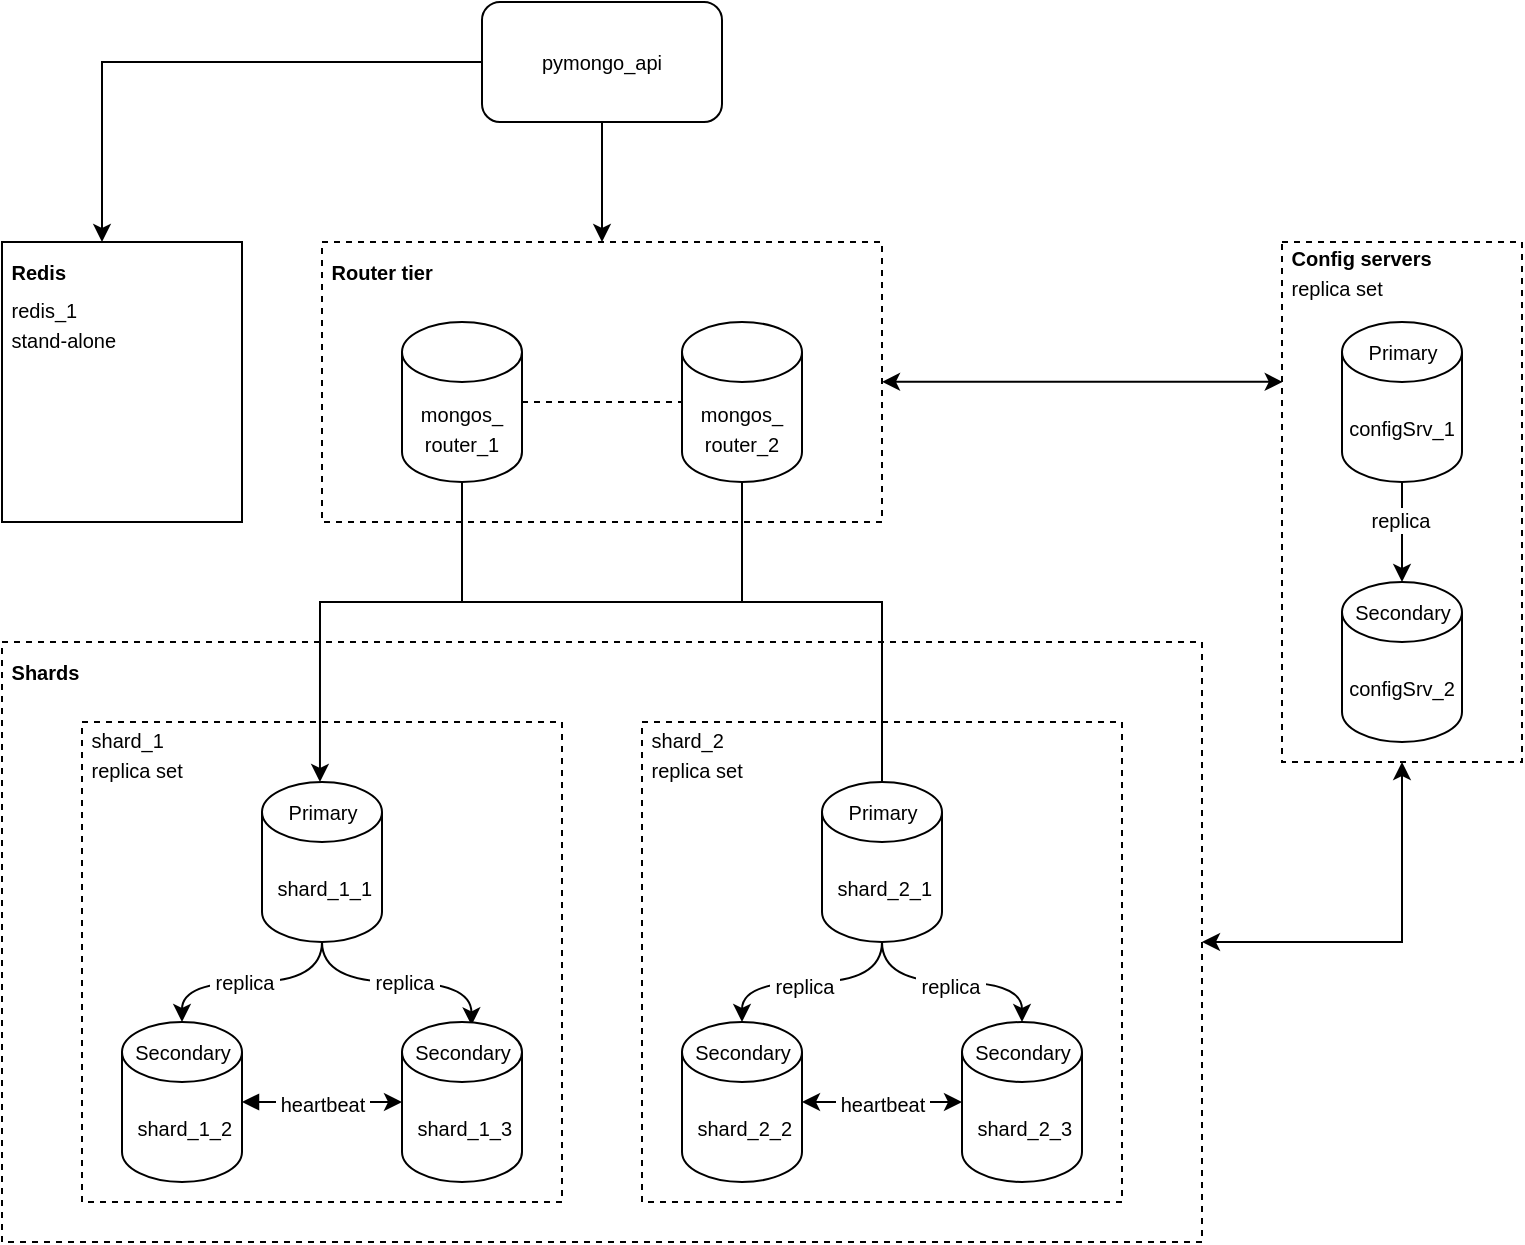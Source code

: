 <mxfile version="24.7.17">
  <diagram name="Page-1" id="-H_mtQnk-PTXWXPvYvuk">
    <mxGraphModel dx="1687" dy="984" grid="0" gridSize="10" guides="1" tooltips="1" connect="1" arrows="1" fold="1" page="1" pageScale="1" pageWidth="1169" pageHeight="827" math="0" shadow="0">
      <root>
        <mxCell id="0" />
        <mxCell id="1" parent="0" />
        <mxCell id="cGjk7bym4qa5nAbKxPeu-12" value="" style="rounded=0;whiteSpace=wrap;html=1;dashed=1;" parent="1" vertex="1">
          <mxGeometry x="160" y="440" width="600" height="300" as="geometry" />
        </mxCell>
        <mxCell id="cGjk7bym4qa5nAbKxPeu-18" value="" style="rounded=0;whiteSpace=wrap;html=1;dashed=1;" parent="1" vertex="1">
          <mxGeometry x="480" y="480" width="240" height="240" as="geometry" />
        </mxCell>
        <mxCell id="cGjk7bym4qa5nAbKxPeu-41" style="edgeStyle=orthogonalEdgeStyle;rounded=0;orthogonalLoop=1;jettySize=auto;html=1;entryX=0.5;entryY=1;entryDx=0;entryDy=0;fontFamily=Helvetica;fontSize=12;fontColor=default;startArrow=classic;startFill=1;" parent="1" source="cGjk7bym4qa5nAbKxPeu-12" target="cGjk7bym4qa5nAbKxPeu-26" edge="1">
          <mxGeometry relative="1" as="geometry" />
        </mxCell>
        <mxCell id="-iRQ0CDnc1YHugUF-nLz-5" style="edgeStyle=orthogonalEdgeStyle;rounded=0;orthogonalLoop=1;jettySize=auto;html=1;exitX=0;exitY=0.5;exitDx=0;exitDy=0;" edge="1" parent="1" source="cGjk7bym4qa5nAbKxPeu-11">
          <mxGeometry relative="1" as="geometry">
            <mxPoint x="210" y="240" as="targetPoint" />
            <Array as="points">
              <mxPoint x="210" y="150" />
            </Array>
          </mxGeometry>
        </mxCell>
        <mxCell id="cGjk7bym4qa5nAbKxPeu-4" value="" style="rounded=0;whiteSpace=wrap;html=1;dashed=1;" parent="1" vertex="1">
          <mxGeometry x="320" y="240" width="280" height="140" as="geometry" />
        </mxCell>
        <mxCell id="cGjk7bym4qa5nAbKxPeu-36" style="edgeStyle=orthogonalEdgeStyle;rounded=0;orthogonalLoop=1;jettySize=auto;html=1;fontFamily=Helvetica;fontSize=12;fontColor=default;startArrow=none;startFill=0;endArrow=none;endFill=0;" parent="1" source="cGjk7bym4qa5nAbKxPeu-1" edge="1">
          <mxGeometry relative="1" as="geometry">
            <mxPoint x="530" y="420" as="targetPoint" />
          </mxGeometry>
        </mxCell>
        <mxCell id="cGjk7bym4qa5nAbKxPeu-1" value="&lt;span style=&quot;font-size: 10px; text-wrap: nowrap;&quot;&gt;mongos_&lt;br&gt;router_2&lt;/span&gt;" style="shape=cylinder3;whiteSpace=wrap;html=1;boundedLbl=1;backgroundOutline=1;size=15;" parent="1" vertex="1">
          <mxGeometry x="500" y="280" width="60" height="80" as="geometry" />
        </mxCell>
        <mxCell id="cGjk7bym4qa5nAbKxPeu-34" style="edgeStyle=orthogonalEdgeStyle;rounded=0;orthogonalLoop=1;jettySize=auto;html=1;fontFamily=Helvetica;fontSize=12;fontColor=default;" parent="1" source="cGjk7bym4qa5nAbKxPeu-2" edge="1">
          <mxGeometry relative="1" as="geometry">
            <Array as="points">
              <mxPoint x="390" y="420" />
              <mxPoint x="600" y="420" />
              <mxPoint x="600" y="511" />
            </Array>
            <mxPoint x="600" y="510" as="targetPoint" />
          </mxGeometry>
        </mxCell>
        <mxCell id="cGjk7bym4qa5nAbKxPeu-2" value="&lt;font style=&quot;font-size: 10px;&quot;&gt;&lt;span style=&quot;text-wrap: nowrap;&quot;&gt;mongos_&lt;br&gt;router_&lt;/span&gt;&lt;span style=&quot;text-wrap: nowrap; background-color: initial;&quot;&gt;1&lt;/span&gt;&lt;/font&gt;" style="shape=cylinder3;whiteSpace=wrap;html=1;boundedLbl=1;backgroundOutline=1;size=15;" parent="1" vertex="1">
          <mxGeometry x="360" y="280" width="60" height="80" as="geometry" />
        </mxCell>
        <mxCell id="cGjk7bym4qa5nAbKxPeu-6" value="&lt;b&gt;&lt;font style=&quot;font-size: 10px;&quot;&gt;&amp;nbsp;Router tier&lt;/font&gt;&lt;/b&gt;" style="text;html=1;align=left;verticalAlign=middle;resizable=0;points=[];autosize=1;strokeColor=none;fillColor=none;" parent="1" vertex="1">
          <mxGeometry x="320" y="240" width="80" height="30" as="geometry" />
        </mxCell>
        <mxCell id="cGjk7bym4qa5nAbKxPeu-32" style="edgeStyle=orthogonalEdgeStyle;rounded=0;orthogonalLoop=1;jettySize=auto;html=1;entryX=0.5;entryY=0;entryDx=0;entryDy=0;fontFamily=Helvetica;fontSize=12;fontColor=default;" parent="1" source="cGjk7bym4qa5nAbKxPeu-11" target="cGjk7bym4qa5nAbKxPeu-4" edge="1">
          <mxGeometry relative="1" as="geometry" />
        </mxCell>
        <mxCell id="cGjk7bym4qa5nAbKxPeu-11" value="&lt;font style=&quot;font-size: 10px;&quot;&gt;pymongo_api&lt;/font&gt;" style="rounded=1;whiteSpace=wrap;html=1;" parent="1" vertex="1">
          <mxGeometry x="400" y="120" width="120" height="60" as="geometry" />
        </mxCell>
        <mxCell id="cGjk7bym4qa5nAbKxPeu-15" value="&lt;b&gt;&lt;font style=&quot;font-size: 10px;&quot;&gt;&amp;nbsp;Shards&lt;/font&gt;&lt;/b&gt;" style="text;html=1;align=left;verticalAlign=middle;resizable=0;points=[];autosize=1;strokeColor=none;fillColor=none;" parent="1" vertex="1">
          <mxGeometry x="160" y="442" width="55" height="26" as="geometry" />
        </mxCell>
        <mxCell id="cGjk7bym4qa5nAbKxPeu-17" value="" style="rounded=0;whiteSpace=wrap;html=1;dashed=1;" parent="1" vertex="1">
          <mxGeometry x="200" y="480" width="240" height="240" as="geometry" />
        </mxCell>
        <mxCell id="eWWVPXVCPQMt0IXXM3mS-13" style="edgeStyle=orthogonalEdgeStyle;rounded=0;orthogonalLoop=1;jettySize=auto;html=1;curved=1;exitX=0.5;exitY=1;exitDx=0;exitDy=0;exitPerimeter=0;" parent="1" source="cGjk7bym4qa5nAbKxPeu-14" target="eWWVPXVCPQMt0IXXM3mS-8" edge="1">
          <mxGeometry relative="1" as="geometry" />
        </mxCell>
        <mxCell id="eWWVPXVCPQMt0IXXM3mS-16" value="&lt;span style=&quot;font-size: 10px;&quot;&gt;&amp;nbsp;replica&amp;nbsp;&lt;/span&gt;" style="edgeLabel;html=1;align=center;verticalAlign=middle;resizable=0;points=[];" parent="eWWVPXVCPQMt0IXXM3mS-13" vertex="1" connectable="0">
          <mxGeometry x="0.083" relative="1" as="geometry">
            <mxPoint as="offset" />
          </mxGeometry>
        </mxCell>
        <mxCell id="eWWVPXVCPQMt0IXXM3mS-14" style="edgeStyle=orthogonalEdgeStyle;rounded=0;orthogonalLoop=1;jettySize=auto;html=1;curved=1;entryX=0.579;entryY=0.021;entryDx=0;entryDy=0;entryPerimeter=0;exitX=0.5;exitY=1;exitDx=0;exitDy=0;exitPerimeter=0;" parent="1" source="cGjk7bym4qa5nAbKxPeu-14" target="eWWVPXVCPQMt0IXXM3mS-3" edge="1">
          <mxGeometry relative="1" as="geometry" />
        </mxCell>
        <mxCell id="eWWVPXVCPQMt0IXXM3mS-17" value="&lt;span style=&quot;font-size: 10px;&quot;&gt;&amp;nbsp;replica&amp;nbsp;&lt;/span&gt;" style="edgeLabel;html=1;align=center;verticalAlign=middle;resizable=0;points=[];" parent="eWWVPXVCPQMt0IXXM3mS-14" vertex="1" connectable="0">
          <mxGeometry x="0.037" y="1" relative="1" as="geometry">
            <mxPoint y="1" as="offset" />
          </mxGeometry>
        </mxCell>
        <mxCell id="cGjk7bym4qa5nAbKxPeu-14" value="&lt;font style=&quot;text-align: left; text-wrap: nowrap; font-size: 10px;&quot;&gt;&amp;nbsp;shard_1_1&lt;/font&gt;" style="shape=cylinder3;whiteSpace=wrap;html=1;boundedLbl=1;backgroundOutline=1;size=15;" parent="1" vertex="1">
          <mxGeometry x="290" y="510" width="60" height="80" as="geometry" />
        </mxCell>
        <mxCell id="eWWVPXVCPQMt0IXXM3mS-18" value="" style="edgeStyle=orthogonalEdgeStyle;rounded=0;orthogonalLoop=1;jettySize=auto;html=1;curved=1;exitX=0.5;exitY=1;exitDx=0;exitDy=0;exitPerimeter=0;" parent="1" source="cGjk7bym4qa5nAbKxPeu-19" target="eWWVPXVCPQMt0IXXM3mS-11" edge="1">
          <mxGeometry relative="1" as="geometry" />
        </mxCell>
        <mxCell id="eWWVPXVCPQMt0IXXM3mS-24" value="&lt;span style=&quot;font-size: 10px;&quot;&gt;&amp;nbsp;replica&amp;nbsp;&lt;/span&gt;" style="edgeLabel;html=1;align=center;verticalAlign=middle;resizable=0;points=[];" parent="eWWVPXVCPQMt0IXXM3mS-18" vertex="1" connectable="0">
          <mxGeometry x="-0.026" y="-2" relative="1" as="geometry">
            <mxPoint as="offset" />
          </mxGeometry>
        </mxCell>
        <mxCell id="cGjk7bym4qa5nAbKxPeu-19" value="&lt;span style=&quot;font-size: 10px; text-align: left; text-wrap: nowrap;&quot;&gt;&amp;nbsp;shard_2_1&lt;/span&gt;" style="shape=cylinder3;whiteSpace=wrap;html=1;boundedLbl=1;backgroundOutline=1;size=15;" parent="1" vertex="1">
          <mxGeometry x="570" y="510" width="60" height="80" as="geometry" />
        </mxCell>
        <mxCell id="cGjk7bym4qa5nAbKxPeu-24" value="&lt;font style=&quot;font-size: 10px;&quot;&gt;&amp;nbsp;shard_1&lt;/font&gt;&lt;div&gt;&lt;font style=&quot;font-size: 10px;&quot;&gt;&amp;nbsp;replica set&lt;/font&gt;&lt;/div&gt;" style="text;html=1;align=left;verticalAlign=middle;resizable=0;points=[];autosize=1;strokeColor=none;fillColor=none;" parent="1" vertex="1">
          <mxGeometry x="200" y="475" width="66" height="41" as="geometry" />
        </mxCell>
        <mxCell id="cGjk7bym4qa5nAbKxPeu-25" value="&lt;font style=&quot;font-size: 10px;&quot;&gt;&amp;nbsp;shard_2&lt;/font&gt;&lt;div&gt;&lt;font style=&quot;font-size: 10px;&quot;&gt;&amp;nbsp;replica set&lt;br&gt;&lt;/font&gt;&lt;/div&gt;" style="text;html=1;align=left;verticalAlign=middle;resizable=0;points=[];autosize=1;strokeColor=none;fillColor=none;" parent="1" vertex="1">
          <mxGeometry x="480" y="475" width="66" height="41" as="geometry" />
        </mxCell>
        <mxCell id="cGjk7bym4qa5nAbKxPeu-33" style="edgeStyle=orthogonalEdgeStyle;rounded=0;orthogonalLoop=1;jettySize=auto;html=1;entryX=0.483;entryY=0;entryDx=0;entryDy=0;fontFamily=Helvetica;fontSize=12;fontColor=default;entryPerimeter=0;" parent="1" source="cGjk7bym4qa5nAbKxPeu-2" target="eWWVPXVCPQMt0IXXM3mS-6" edge="1">
          <mxGeometry relative="1" as="geometry">
            <Array as="points">
              <mxPoint x="390" y="420" />
              <mxPoint x="319" y="420" />
            </Array>
          </mxGeometry>
        </mxCell>
        <mxCell id="cGjk7bym4qa5nAbKxPeu-38" style="edgeStyle=orthogonalEdgeStyle;rounded=0;orthogonalLoop=1;jettySize=auto;html=1;entryX=0;entryY=0.5;entryDx=0;entryDy=0;entryPerimeter=0;fontFamily=Helvetica;fontSize=12;fontColor=default;endArrow=none;endFill=0;dashed=1;" parent="1" source="cGjk7bym4qa5nAbKxPeu-2" target="cGjk7bym4qa5nAbKxPeu-1" edge="1">
          <mxGeometry relative="1" as="geometry" />
        </mxCell>
        <mxCell id="cGjk7bym4qa5nAbKxPeu-40" style="edgeStyle=orthogonalEdgeStyle;rounded=0;orthogonalLoop=1;jettySize=auto;html=1;fontFamily=Helvetica;fontSize=12;fontColor=default;startArrow=classic;startFill=1;entryX=0.003;entryY=0.269;entryDx=0;entryDy=0;entryPerimeter=0;" parent="1" source="cGjk7bym4qa5nAbKxPeu-4" target="cGjk7bym4qa5nAbKxPeu-26" edge="1">
          <mxGeometry relative="1" as="geometry">
            <mxPoint x="742" y="310" as="targetPoint" />
            <Array as="points">
              <mxPoint x="760" y="310" />
            </Array>
          </mxGeometry>
        </mxCell>
        <mxCell id="eWWVPXVCPQMt0IXXM3mS-2" value="&lt;span style=&quot;font-size: 10px; text-align: left; text-wrap: nowrap;&quot;&gt;&amp;nbsp;shard_1_2&lt;/span&gt;" style="shape=cylinder3;whiteSpace=wrap;html=1;boundedLbl=1;backgroundOutline=1;size=15;" parent="1" vertex="1">
          <mxGeometry x="220" y="630" width="60" height="80" as="geometry" />
        </mxCell>
        <mxCell id="eWWVPXVCPQMt0IXXM3mS-3" value="&lt;span style=&quot;font-size: 10px; text-align: left; text-wrap: nowrap;&quot;&gt;&amp;nbsp;shard_1_3&lt;/span&gt;" style="shape=cylinder3;whiteSpace=wrap;html=1;boundedLbl=1;backgroundOutline=1;size=15;" parent="1" vertex="1">
          <mxGeometry x="360" y="630" width="60" height="80" as="geometry" />
        </mxCell>
        <mxCell id="eWWVPXVCPQMt0IXXM3mS-4" value="&lt;span style=&quot;font-size: 10px; text-align: left; text-wrap: nowrap;&quot;&gt;&amp;nbsp;shard_2_2&lt;/span&gt;" style="shape=cylinder3;whiteSpace=wrap;html=1;boundedLbl=1;backgroundOutline=1;size=15;" parent="1" vertex="1">
          <mxGeometry x="500" y="630" width="60" height="80" as="geometry" />
        </mxCell>
        <mxCell id="eWWVPXVCPQMt0IXXM3mS-5" value="&lt;span style=&quot;font-size: 10px; text-align: left; text-wrap: nowrap;&quot;&gt;&amp;nbsp;shard_2_3&lt;/span&gt;" style="shape=cylinder3;whiteSpace=wrap;html=1;boundedLbl=1;backgroundOutline=1;size=15;" parent="1" vertex="1">
          <mxGeometry x="640" y="630" width="60" height="80" as="geometry" />
        </mxCell>
        <mxCell id="cGjk7bym4qa5nAbKxPeu-26" value="" style="rounded=0;whiteSpace=wrap;html=1;dashed=1;" parent="1" vertex="1">
          <mxGeometry x="800" y="240" width="120" height="260" as="geometry" />
        </mxCell>
        <mxCell id="cGjk7bym4qa5nAbKxPeu-27" value="&lt;font style=&quot;&quot;&gt;&lt;span style=&quot;font-size: 10px; text-wrap: nowrap;&quot;&gt;configSrv_&lt;/span&gt;&lt;span style=&quot;font-size: 10px; text-wrap: nowrap; background-color: initial;&quot;&gt;2&lt;/span&gt;&lt;/font&gt;" style="shape=cylinder3;whiteSpace=wrap;html=1;boundedLbl=1;backgroundOutline=1;size=15;" parent="1" vertex="1">
          <mxGeometry x="830" y="410" width="60" height="80" as="geometry" />
        </mxCell>
        <mxCell id="cGjk7bym4qa5nAbKxPeu-28" value="&lt;font style=&quot;&quot;&gt;&lt;span style=&quot;font-size: 10px; text-wrap: nowrap;&quot;&gt;configSrv_&lt;/span&gt;&lt;span style=&quot;font-size: 10px; text-wrap: nowrap; background-color: initial;&quot;&gt;1&lt;/span&gt;&lt;/font&gt;" style="shape=cylinder3;whiteSpace=wrap;html=1;boundedLbl=1;backgroundOutline=1;size=15;" parent="1" vertex="1">
          <mxGeometry x="830" y="280" width="60" height="80" as="geometry" />
        </mxCell>
        <mxCell id="cGjk7bym4qa5nAbKxPeu-29" value="&lt;b&gt;&lt;font style=&quot;font-size: 10px;&quot;&gt;&amp;nbsp;Config servers&lt;/font&gt;&lt;/b&gt;&lt;div&gt;&lt;span style=&quot;font-size: 10px;&quot;&gt;&amp;nbsp;replica set&lt;/span&gt;&lt;b&gt;&lt;font style=&quot;font-size: 10px;&quot;&gt;&lt;br&gt;&lt;/font&gt;&lt;/b&gt;&lt;/div&gt;" style="text;html=1;align=left;verticalAlign=middle;resizable=0;points=[];autosize=1;strokeColor=none;fillColor=none;" parent="1" vertex="1">
          <mxGeometry x="800" y="235" width="100" height="40" as="geometry" />
        </mxCell>
        <mxCell id="0UDmz_ZoNjr8VlJtx50Z-2" style="edgeStyle=orthogonalEdgeStyle;rounded=0;orthogonalLoop=1;jettySize=auto;html=1;entryX=0.5;entryY=0;entryDx=0;entryDy=0;entryPerimeter=0;" parent="1" source="cGjk7bym4qa5nAbKxPeu-28" target="cGjk7bym4qa5nAbKxPeu-27" edge="1">
          <mxGeometry relative="1" as="geometry" />
        </mxCell>
        <mxCell id="0UDmz_ZoNjr8VlJtx50Z-3" value="&lt;font style=&quot;font-size: 10px;&quot;&gt;replica&lt;/font&gt;" style="edgeLabel;html=1;align=center;verticalAlign=middle;resizable=0;points=[];" parent="0UDmz_ZoNjr8VlJtx50Z-2" vertex="1" connectable="0">
          <mxGeometry x="-0.04" y="-1" relative="1" as="geometry">
            <mxPoint y="-5" as="offset" />
          </mxGeometry>
        </mxCell>
        <mxCell id="0UDmz_ZoNjr8VlJtx50Z-4" value="&lt;font style=&quot;font-size: 10px;&quot;&gt;Primary&lt;/font&gt;" style="text;html=1;align=center;verticalAlign=middle;resizable=0;points=[];autosize=1;strokeColor=none;fillColor=none;" parent="1" vertex="1">
          <mxGeometry x="830" y="280" width="60" height="30" as="geometry" />
        </mxCell>
        <mxCell id="0UDmz_ZoNjr8VlJtx50Z-5" value="&lt;font style=&quot;font-size: 10px;&quot;&gt;Secondary&lt;/font&gt;" style="text;html=1;align=center;verticalAlign=middle;resizable=0;points=[];autosize=1;strokeColor=none;fillColor=none;" parent="1" vertex="1">
          <mxGeometry x="825" y="410" width="70" height="30" as="geometry" />
        </mxCell>
        <mxCell id="eWWVPXVCPQMt0IXXM3mS-6" value="&lt;font style=&quot;font-size: 10px;&quot;&gt;Primary&lt;/font&gt;" style="text;html=1;align=center;verticalAlign=middle;resizable=0;points=[];autosize=1;strokeColor=none;fillColor=none;" parent="1" vertex="1">
          <mxGeometry x="290" y="510" width="60" height="30" as="geometry" />
        </mxCell>
        <mxCell id="eWWVPXVCPQMt0IXXM3mS-7" value="&lt;font style=&quot;font-size: 10px;&quot;&gt;Primary&lt;/font&gt;" style="text;html=1;align=center;verticalAlign=middle;resizable=0;points=[];autosize=1;strokeColor=none;fillColor=none;" parent="1" vertex="1">
          <mxGeometry x="570" y="510" width="60" height="30" as="geometry" />
        </mxCell>
        <mxCell id="eWWVPXVCPQMt0IXXM3mS-8" value="&lt;font style=&quot;font-size: 10px;&quot;&gt;Secondary&lt;/font&gt;" style="text;html=1;align=center;verticalAlign=middle;resizable=0;points=[];autosize=1;strokeColor=none;fillColor=none;" parent="1" vertex="1">
          <mxGeometry x="215" y="630" width="70" height="30" as="geometry" />
        </mxCell>
        <mxCell id="eWWVPXVCPQMt0IXXM3mS-9" value="&lt;font style=&quot;font-size: 10px;&quot;&gt;Secondary&lt;/font&gt;" style="text;html=1;align=center;verticalAlign=middle;resizable=0;points=[];autosize=1;strokeColor=none;fillColor=none;" parent="1" vertex="1">
          <mxGeometry x="355" y="630" width="70" height="30" as="geometry" />
        </mxCell>
        <mxCell id="eWWVPXVCPQMt0IXXM3mS-10" value="&lt;font style=&quot;font-size: 10px;&quot;&gt;Secondary&lt;/font&gt;" style="text;html=1;align=center;verticalAlign=middle;resizable=0;points=[];autosize=1;strokeColor=none;fillColor=none;" parent="1" vertex="1">
          <mxGeometry x="495" y="630" width="70" height="30" as="geometry" />
        </mxCell>
        <mxCell id="eWWVPXVCPQMt0IXXM3mS-11" value="&lt;font style=&quot;font-size: 10px;&quot;&gt;Secondary&lt;/font&gt;" style="text;html=1;align=center;verticalAlign=middle;resizable=0;points=[];autosize=1;strokeColor=none;fillColor=none;" parent="1" vertex="1">
          <mxGeometry x="635" y="630" width="70" height="30" as="geometry" />
        </mxCell>
        <mxCell id="eWWVPXVCPQMt0IXXM3mS-20" style="edgeStyle=orthogonalEdgeStyle;rounded=0;orthogonalLoop=1;jettySize=auto;html=1;entryX=0.5;entryY=0;entryDx=0;entryDy=0;entryPerimeter=0;curved=1;exitX=0.5;exitY=1;exitDx=0;exitDy=0;exitPerimeter=0;" parent="1" source="cGjk7bym4qa5nAbKxPeu-19" target="eWWVPXVCPQMt0IXXM3mS-10" edge="1">
          <mxGeometry relative="1" as="geometry" />
        </mxCell>
        <mxCell id="eWWVPXVCPQMt0IXXM3mS-23" value="&lt;span style=&quot;font-size: 10px;&quot;&gt;&amp;nbsp;replica&amp;nbsp;&lt;/span&gt;" style="edgeLabel;html=1;align=center;verticalAlign=middle;resizable=0;points=[];" parent="eWWVPXVCPQMt0IXXM3mS-20" vertex="1" connectable="0">
          <mxGeometry x="0.083" y="2" relative="1" as="geometry">
            <mxPoint as="offset" />
          </mxGeometry>
        </mxCell>
        <mxCell id="eWWVPXVCPQMt0IXXM3mS-27" style="edgeStyle=orthogonalEdgeStyle;rounded=0;orthogonalLoop=1;jettySize=auto;html=1;entryX=0;entryY=0.5;entryDx=0;entryDy=0;entryPerimeter=0;startArrow=block;startFill=1;" parent="1" source="eWWVPXVCPQMt0IXXM3mS-2" target="eWWVPXVCPQMt0IXXM3mS-3" edge="1">
          <mxGeometry relative="1" as="geometry" />
        </mxCell>
        <mxCell id="eWWVPXVCPQMt0IXXM3mS-28" value="&lt;font style=&quot;font-size: 10px;&quot;&gt;&amp;nbsp;heartbeat&amp;nbsp;&lt;/font&gt;" style="edgeLabel;html=1;align=center;verticalAlign=middle;resizable=0;points=[];" parent="eWWVPXVCPQMt0IXXM3mS-27" vertex="1" connectable="0">
          <mxGeometry x="-0.156" y="-1" relative="1" as="geometry">
            <mxPoint x="6" as="offset" />
          </mxGeometry>
        </mxCell>
        <mxCell id="eWWVPXVCPQMt0IXXM3mS-29" style="edgeStyle=orthogonalEdgeStyle;rounded=0;orthogonalLoop=1;jettySize=auto;html=1;entryX=0;entryY=0.5;entryDx=0;entryDy=0;entryPerimeter=0;startArrow=classic;startFill=1;" parent="1" source="eWWVPXVCPQMt0IXXM3mS-4" target="eWWVPXVCPQMt0IXXM3mS-5" edge="1">
          <mxGeometry relative="1" as="geometry" />
        </mxCell>
        <mxCell id="eWWVPXVCPQMt0IXXM3mS-30" value="&lt;font style=&quot;font-size: 10px;&quot;&gt;&amp;nbsp;heartbeat&amp;nbsp;&lt;/font&gt;" style="edgeLabel;html=1;align=center;verticalAlign=middle;resizable=0;points=[];" parent="eWWVPXVCPQMt0IXXM3mS-29" vertex="1" connectable="0">
          <mxGeometry x="-0.07" y="-1" relative="1" as="geometry">
            <mxPoint x="3" as="offset" />
          </mxGeometry>
        </mxCell>
        <mxCell id="-iRQ0CDnc1YHugUF-nLz-2" value="" style="rounded=0;whiteSpace=wrap;html=1;" vertex="1" parent="1">
          <mxGeometry x="160" y="240" width="120" height="140" as="geometry" />
        </mxCell>
        <mxCell id="-iRQ0CDnc1YHugUF-nLz-3" value="&lt;b&gt;&lt;font style=&quot;font-size: 10px;&quot;&gt;&amp;nbsp;Redis&lt;/font&gt;&lt;/b&gt;" style="text;html=1;align=left;verticalAlign=middle;resizable=0;points=[];autosize=1;strokeColor=none;fillColor=none;" vertex="1" parent="1">
          <mxGeometry x="160" y="240" width="50" height="30" as="geometry" />
        </mxCell>
        <mxCell id="-iRQ0CDnc1YHugUF-nLz-4" value="&lt;span style=&quot;font-size: 10px;&quot;&gt;&amp;nbsp;redis_1&lt;/span&gt;&lt;div&gt;&lt;span style=&quot;font-size: 10px;&quot;&gt;&amp;nbsp;stand-alone&lt;/span&gt;&lt;/div&gt;" style="text;html=1;align=left;verticalAlign=middle;resizable=0;points=[];autosize=1;strokeColor=none;fillColor=none;" vertex="1" parent="1">
          <mxGeometry x="160" y="260" width="73" height="41" as="geometry" />
        </mxCell>
      </root>
    </mxGraphModel>
  </diagram>
</mxfile>
